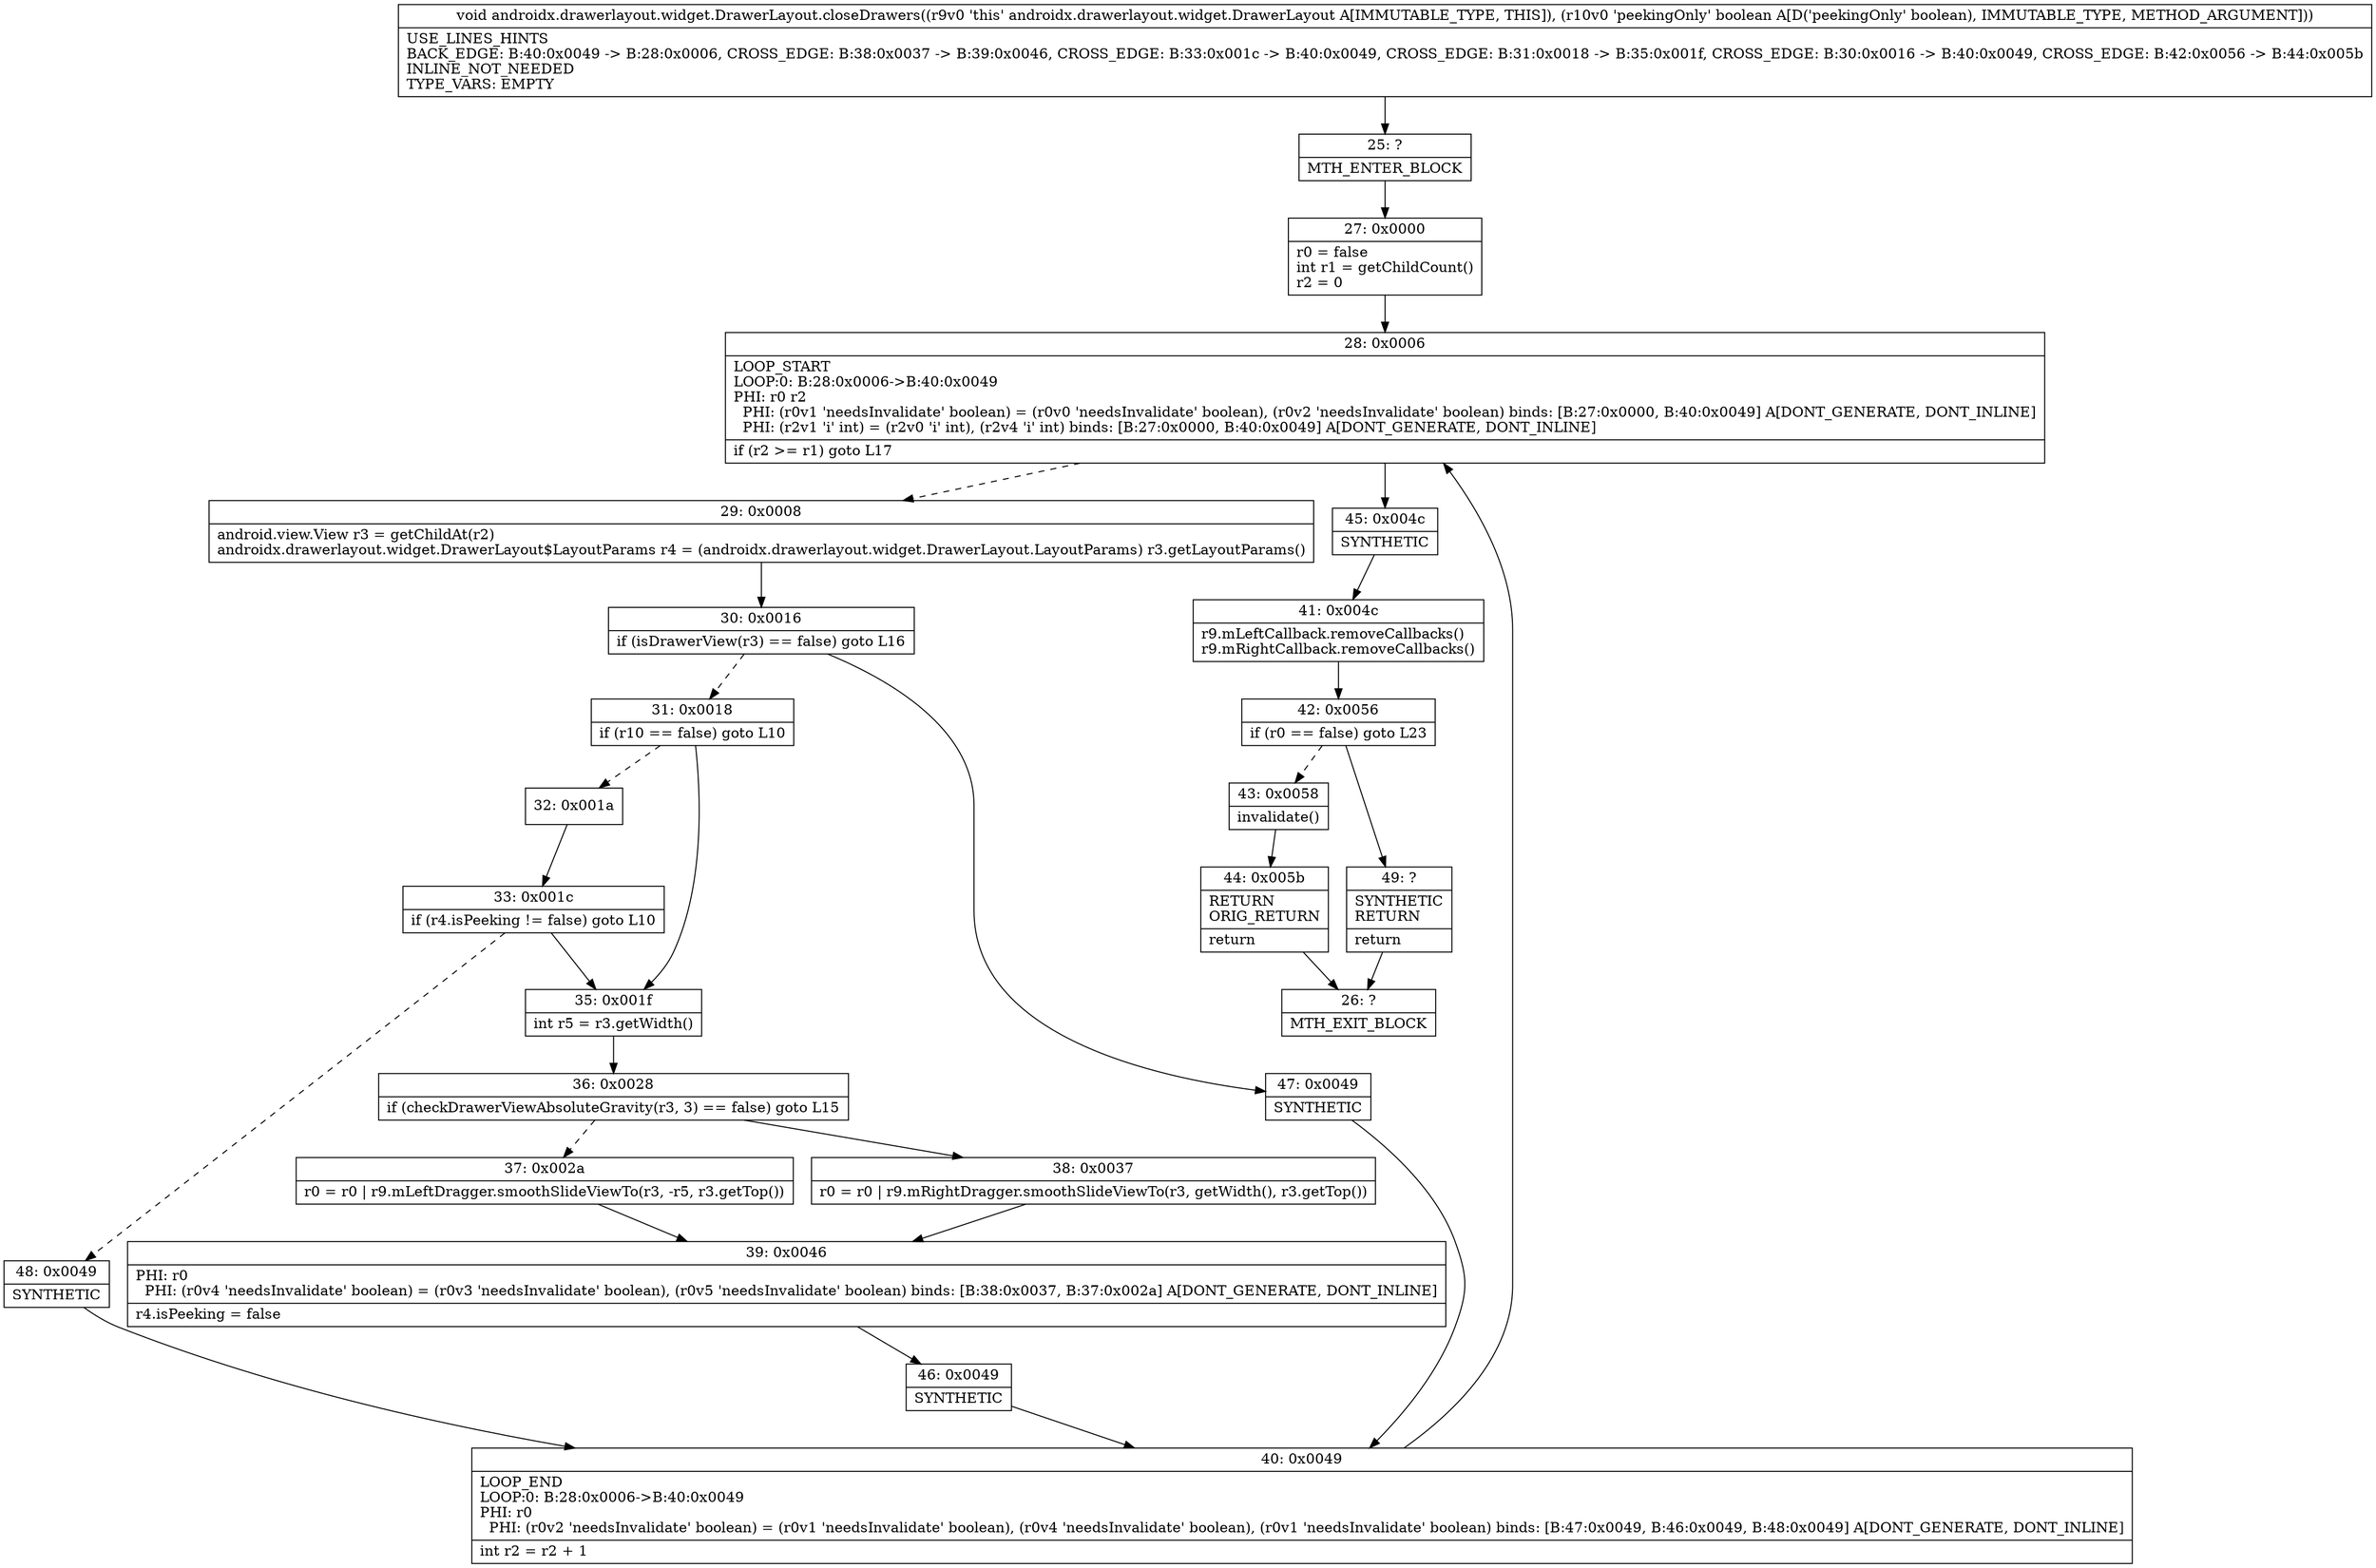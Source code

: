 digraph "CFG forandroidx.drawerlayout.widget.DrawerLayout.closeDrawers(Z)V" {
Node_25 [shape=record,label="{25\:\ ?|MTH_ENTER_BLOCK\l}"];
Node_27 [shape=record,label="{27\:\ 0x0000|r0 = false\lint r1 = getChildCount()\lr2 = 0\l}"];
Node_28 [shape=record,label="{28\:\ 0x0006|LOOP_START\lLOOP:0: B:28:0x0006\-\>B:40:0x0049\lPHI: r0 r2 \l  PHI: (r0v1 'needsInvalidate' boolean) = (r0v0 'needsInvalidate' boolean), (r0v2 'needsInvalidate' boolean) binds: [B:27:0x0000, B:40:0x0049] A[DONT_GENERATE, DONT_INLINE]\l  PHI: (r2v1 'i' int) = (r2v0 'i' int), (r2v4 'i' int) binds: [B:27:0x0000, B:40:0x0049] A[DONT_GENERATE, DONT_INLINE]\l|if (r2 \>= r1) goto L17\l}"];
Node_29 [shape=record,label="{29\:\ 0x0008|android.view.View r3 = getChildAt(r2)\landroidx.drawerlayout.widget.DrawerLayout$LayoutParams r4 = (androidx.drawerlayout.widget.DrawerLayout.LayoutParams) r3.getLayoutParams()\l}"];
Node_30 [shape=record,label="{30\:\ 0x0016|if (isDrawerView(r3) == false) goto L16\l}"];
Node_31 [shape=record,label="{31\:\ 0x0018|if (r10 == false) goto L10\l}"];
Node_32 [shape=record,label="{32\:\ 0x001a}"];
Node_33 [shape=record,label="{33\:\ 0x001c|if (r4.isPeeking != false) goto L10\l}"];
Node_48 [shape=record,label="{48\:\ 0x0049|SYNTHETIC\l}"];
Node_40 [shape=record,label="{40\:\ 0x0049|LOOP_END\lLOOP:0: B:28:0x0006\-\>B:40:0x0049\lPHI: r0 \l  PHI: (r0v2 'needsInvalidate' boolean) = (r0v1 'needsInvalidate' boolean), (r0v4 'needsInvalidate' boolean), (r0v1 'needsInvalidate' boolean) binds: [B:47:0x0049, B:46:0x0049, B:48:0x0049] A[DONT_GENERATE, DONT_INLINE]\l|int r2 = r2 + 1\l}"];
Node_35 [shape=record,label="{35\:\ 0x001f|int r5 = r3.getWidth()\l}"];
Node_36 [shape=record,label="{36\:\ 0x0028|if (checkDrawerViewAbsoluteGravity(r3, 3) == false) goto L15\l}"];
Node_37 [shape=record,label="{37\:\ 0x002a|r0 = r0 \| r9.mLeftDragger.smoothSlideViewTo(r3, \-r5, r3.getTop())\l}"];
Node_39 [shape=record,label="{39\:\ 0x0046|PHI: r0 \l  PHI: (r0v4 'needsInvalidate' boolean) = (r0v3 'needsInvalidate' boolean), (r0v5 'needsInvalidate' boolean) binds: [B:38:0x0037, B:37:0x002a] A[DONT_GENERATE, DONT_INLINE]\l|r4.isPeeking = false\l}"];
Node_46 [shape=record,label="{46\:\ 0x0049|SYNTHETIC\l}"];
Node_38 [shape=record,label="{38\:\ 0x0037|r0 = r0 \| r9.mRightDragger.smoothSlideViewTo(r3, getWidth(), r3.getTop())\l}"];
Node_47 [shape=record,label="{47\:\ 0x0049|SYNTHETIC\l}"];
Node_45 [shape=record,label="{45\:\ 0x004c|SYNTHETIC\l}"];
Node_41 [shape=record,label="{41\:\ 0x004c|r9.mLeftCallback.removeCallbacks()\lr9.mRightCallback.removeCallbacks()\l}"];
Node_42 [shape=record,label="{42\:\ 0x0056|if (r0 == false) goto L23\l}"];
Node_43 [shape=record,label="{43\:\ 0x0058|invalidate()\l}"];
Node_44 [shape=record,label="{44\:\ 0x005b|RETURN\lORIG_RETURN\l|return\l}"];
Node_26 [shape=record,label="{26\:\ ?|MTH_EXIT_BLOCK\l}"];
Node_49 [shape=record,label="{49\:\ ?|SYNTHETIC\lRETURN\l|return\l}"];
MethodNode[shape=record,label="{void androidx.drawerlayout.widget.DrawerLayout.closeDrawers((r9v0 'this' androidx.drawerlayout.widget.DrawerLayout A[IMMUTABLE_TYPE, THIS]), (r10v0 'peekingOnly' boolean A[D('peekingOnly' boolean), IMMUTABLE_TYPE, METHOD_ARGUMENT]))  | USE_LINES_HINTS\lBACK_EDGE: B:40:0x0049 \-\> B:28:0x0006, CROSS_EDGE: B:38:0x0037 \-\> B:39:0x0046, CROSS_EDGE: B:33:0x001c \-\> B:40:0x0049, CROSS_EDGE: B:31:0x0018 \-\> B:35:0x001f, CROSS_EDGE: B:30:0x0016 \-\> B:40:0x0049, CROSS_EDGE: B:42:0x0056 \-\> B:44:0x005b\lINLINE_NOT_NEEDED\lTYPE_VARS: EMPTY\l}"];
MethodNode -> Node_25;Node_25 -> Node_27;
Node_27 -> Node_28;
Node_28 -> Node_29[style=dashed];
Node_28 -> Node_45;
Node_29 -> Node_30;
Node_30 -> Node_31[style=dashed];
Node_30 -> Node_47;
Node_31 -> Node_32[style=dashed];
Node_31 -> Node_35;
Node_32 -> Node_33;
Node_33 -> Node_35;
Node_33 -> Node_48[style=dashed];
Node_48 -> Node_40;
Node_40 -> Node_28;
Node_35 -> Node_36;
Node_36 -> Node_37[style=dashed];
Node_36 -> Node_38;
Node_37 -> Node_39;
Node_39 -> Node_46;
Node_46 -> Node_40;
Node_38 -> Node_39;
Node_47 -> Node_40;
Node_45 -> Node_41;
Node_41 -> Node_42;
Node_42 -> Node_43[style=dashed];
Node_42 -> Node_49;
Node_43 -> Node_44;
Node_44 -> Node_26;
Node_49 -> Node_26;
}

